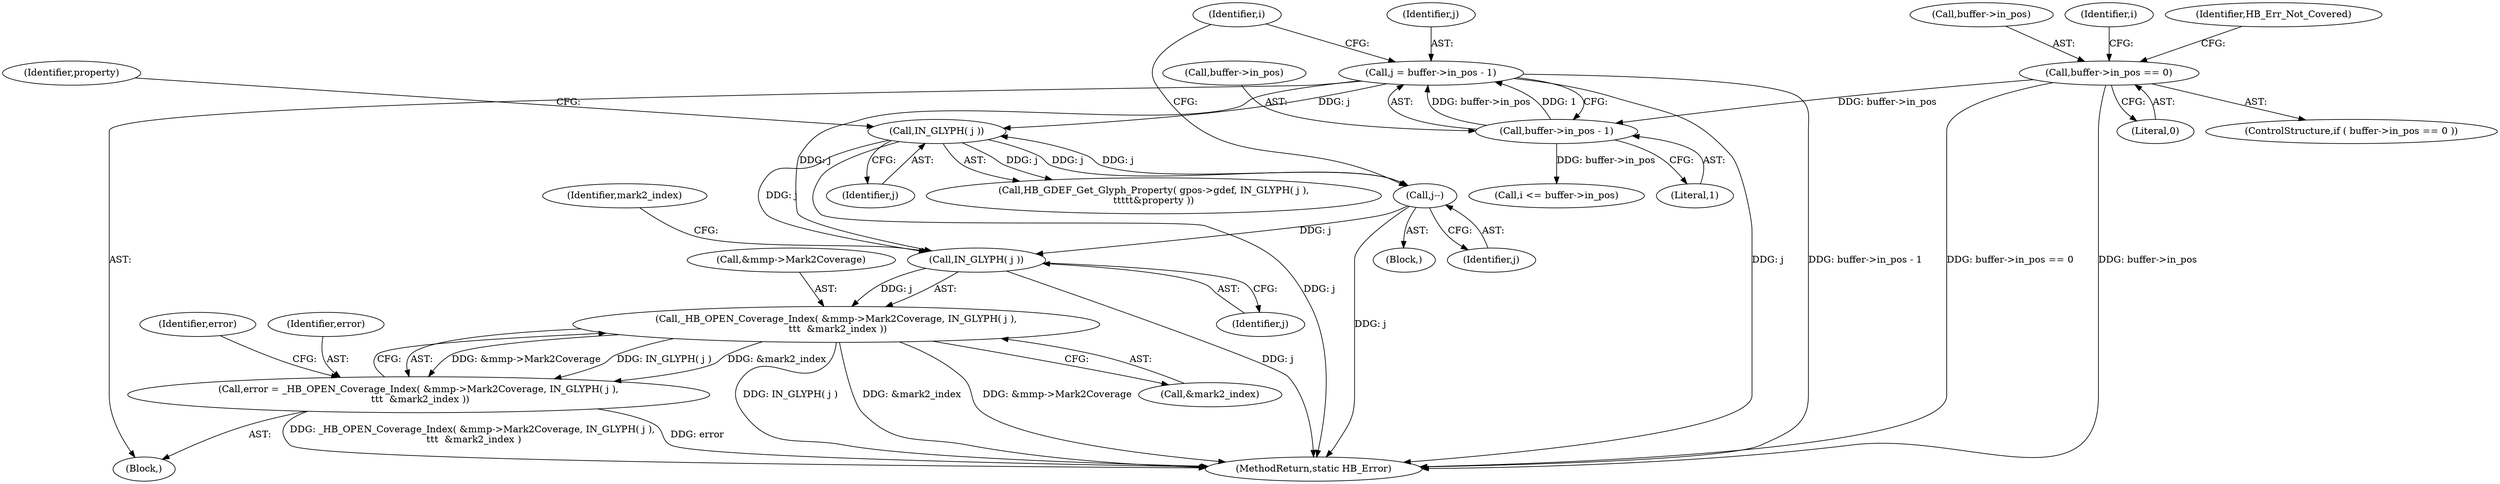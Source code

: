 digraph "0_harfbuzz_81c8ef785b079980ad5b46be4fe7c7bf156dbf65@pointer" {
"1000255" [label="(Call,_HB_OPEN_Coverage_Index( &mmp->Mark2Coverage, IN_GLYPH( j ),\n \t\t\t  &mark2_index ))"];
"1000260" [label="(Call,IN_GLYPH( j ))"];
"1000208" [label="(Call,IN_GLYPH( j ))"];
"1000188" [label="(Call,j = buffer->in_pos - 1)"];
"1000190" [label="(Call,buffer->in_pos - 1)"];
"1000178" [label="(Call,buffer->in_pos == 0)"];
"1000243" [label="(Call,j--)"];
"1000253" [label="(Call,error = _HB_OPEN_Coverage_Index( &mmp->Mark2Coverage, IN_GLYPH( j ),\n \t\t\t  &mark2_index ))"];
"1000201" [label="(Block,)"];
"1000189" [label="(Identifier,j)"];
"1000260" [label="(Call,IN_GLYPH( j ))"];
"1000190" [label="(Call,buffer->in_pos - 1)"];
"1000254" [label="(Identifier,error)"];
"1000261" [label="(Identifier,j)"];
"1000208" [label="(Call,IN_GLYPH( j ))"];
"1000182" [label="(Literal,0)"];
"1000256" [label="(Call,&mmp->Mark2Coverage)"];
"1000109" [label="(Block,)"];
"1000253" [label="(Call,error = _HB_OPEN_Coverage_Index( &mmp->Mark2Coverage, IN_GLYPH( j ),\n \t\t\t  &mark2_index ))"];
"1000196" [label="(Call,i <= buffer->in_pos)"];
"1000179" [label="(Call,buffer->in_pos)"];
"1000211" [label="(Identifier,property)"];
"1000209" [label="(Identifier,j)"];
"1000265" [label="(Identifier,error)"];
"1000178" [label="(Call,buffer->in_pos == 0)"];
"1000262" [label="(Call,&mark2_index)"];
"1000244" [label="(Identifier,j)"];
"1000186" [label="(Identifier,i)"];
"1000177" [label="(ControlStructure,if ( buffer->in_pos == 0 ))"];
"1000388" [label="(MethodReturn,static HB_Error)"];
"1000243" [label="(Call,j--)"];
"1000204" [label="(Call,HB_GDEF_Get_Glyph_Property( gpos->gdef, IN_GLYPH( j ),\n\t\t\t\t\t&property ))"];
"1000255" [label="(Call,_HB_OPEN_Coverage_Index( &mmp->Mark2Coverage, IN_GLYPH( j ),\n \t\t\t  &mark2_index ))"];
"1000194" [label="(Literal,1)"];
"1000263" [label="(Identifier,mark2_index)"];
"1000184" [label="(Identifier,HB_Err_Not_Covered)"];
"1000191" [label="(Call,buffer->in_pos)"];
"1000188" [label="(Call,j = buffer->in_pos - 1)"];
"1000197" [label="(Identifier,i)"];
"1000255" -> "1000253"  [label="AST: "];
"1000255" -> "1000262"  [label="CFG: "];
"1000256" -> "1000255"  [label="AST: "];
"1000260" -> "1000255"  [label="AST: "];
"1000262" -> "1000255"  [label="AST: "];
"1000253" -> "1000255"  [label="CFG: "];
"1000255" -> "1000388"  [label="DDG: IN_GLYPH( j )"];
"1000255" -> "1000388"  [label="DDG: &mark2_index"];
"1000255" -> "1000388"  [label="DDG: &mmp->Mark2Coverage"];
"1000255" -> "1000253"  [label="DDG: &mmp->Mark2Coverage"];
"1000255" -> "1000253"  [label="DDG: IN_GLYPH( j )"];
"1000255" -> "1000253"  [label="DDG: &mark2_index"];
"1000260" -> "1000255"  [label="DDG: j"];
"1000260" -> "1000261"  [label="CFG: "];
"1000261" -> "1000260"  [label="AST: "];
"1000263" -> "1000260"  [label="CFG: "];
"1000260" -> "1000388"  [label="DDG: j"];
"1000208" -> "1000260"  [label="DDG: j"];
"1000188" -> "1000260"  [label="DDG: j"];
"1000243" -> "1000260"  [label="DDG: j"];
"1000208" -> "1000204"  [label="AST: "];
"1000208" -> "1000209"  [label="CFG: "];
"1000209" -> "1000208"  [label="AST: "];
"1000211" -> "1000208"  [label="CFG: "];
"1000208" -> "1000388"  [label="DDG: j"];
"1000208" -> "1000204"  [label="DDG: j"];
"1000188" -> "1000208"  [label="DDG: j"];
"1000243" -> "1000208"  [label="DDG: j"];
"1000208" -> "1000243"  [label="DDG: j"];
"1000188" -> "1000109"  [label="AST: "];
"1000188" -> "1000190"  [label="CFG: "];
"1000189" -> "1000188"  [label="AST: "];
"1000190" -> "1000188"  [label="AST: "];
"1000197" -> "1000188"  [label="CFG: "];
"1000188" -> "1000388"  [label="DDG: buffer->in_pos - 1"];
"1000188" -> "1000388"  [label="DDG: j"];
"1000190" -> "1000188"  [label="DDG: buffer->in_pos"];
"1000190" -> "1000188"  [label="DDG: 1"];
"1000190" -> "1000194"  [label="CFG: "];
"1000191" -> "1000190"  [label="AST: "];
"1000194" -> "1000190"  [label="AST: "];
"1000178" -> "1000190"  [label="DDG: buffer->in_pos"];
"1000190" -> "1000196"  [label="DDG: buffer->in_pos"];
"1000178" -> "1000177"  [label="AST: "];
"1000178" -> "1000182"  [label="CFG: "];
"1000179" -> "1000178"  [label="AST: "];
"1000182" -> "1000178"  [label="AST: "];
"1000184" -> "1000178"  [label="CFG: "];
"1000186" -> "1000178"  [label="CFG: "];
"1000178" -> "1000388"  [label="DDG: buffer->in_pos == 0"];
"1000178" -> "1000388"  [label="DDG: buffer->in_pos"];
"1000243" -> "1000201"  [label="AST: "];
"1000243" -> "1000244"  [label="CFG: "];
"1000244" -> "1000243"  [label="AST: "];
"1000197" -> "1000243"  [label="CFG: "];
"1000243" -> "1000388"  [label="DDG: j"];
"1000253" -> "1000109"  [label="AST: "];
"1000254" -> "1000253"  [label="AST: "];
"1000265" -> "1000253"  [label="CFG: "];
"1000253" -> "1000388"  [label="DDG: _HB_OPEN_Coverage_Index( &mmp->Mark2Coverage, IN_GLYPH( j ),\n \t\t\t  &mark2_index )"];
"1000253" -> "1000388"  [label="DDG: error"];
}
